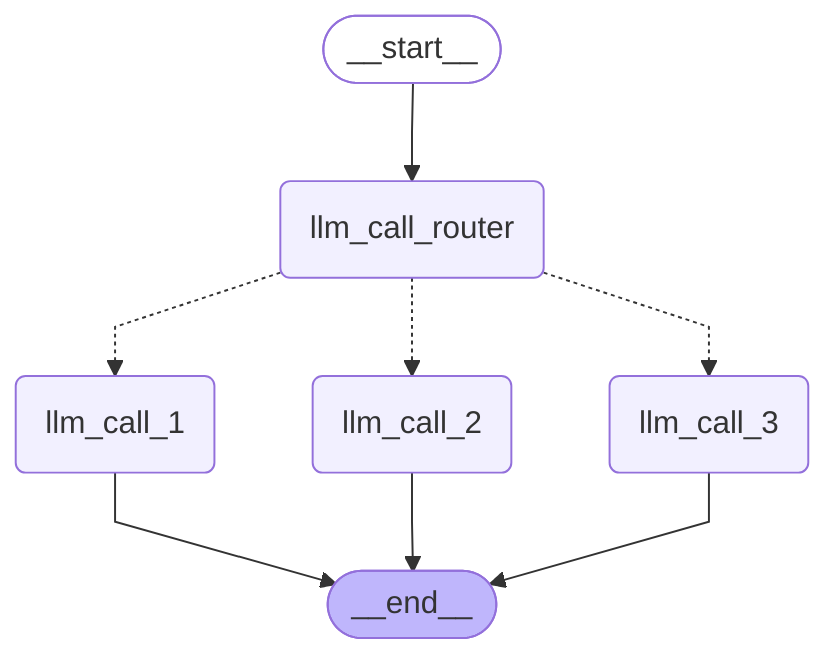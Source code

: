---
config:
  flowchart:
    curve: linear
---
graph TD;
	__start__([<p>__start__</p>]):::first
	llm_call_1(llm_call_1)
	llm_call_2(llm_call_2)
	llm_call_3(llm_call_3)
	llm_call_router(llm_call_router)
	__end__([<p>__end__</p>]):::last
	__start__ --> llm_call_router;
	llm_call_router -.-> llm_call_1;
	llm_call_router -.-> llm_call_2;
	llm_call_router -.-> llm_call_3;
	llm_call_1 --> __end__;
	llm_call_2 --> __end__;
	llm_call_3 --> __end__;
	classDef default fill:#f2f0ff,line-height:1.2
	classDef first fill-opacity:0
	classDef last fill:#bfb6fc